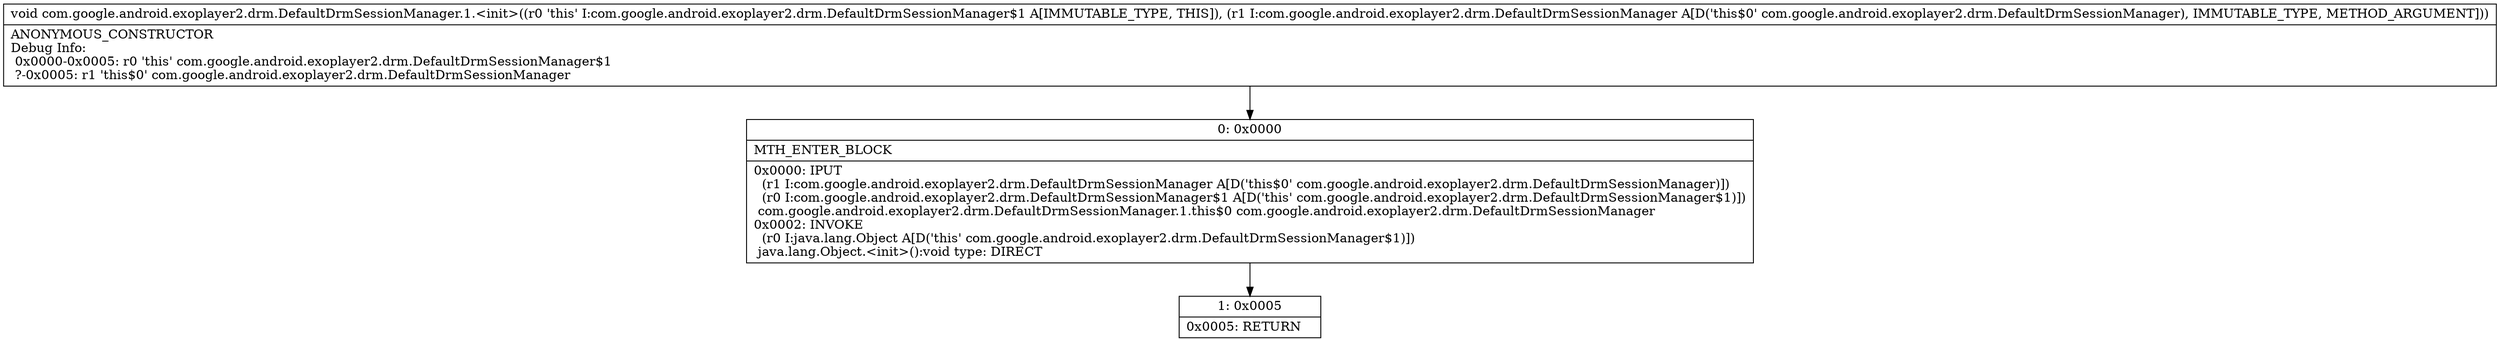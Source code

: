 digraph "CFG forcom.google.android.exoplayer2.drm.DefaultDrmSessionManager.1.\<init\>(Lcom\/google\/android\/exoplayer2\/drm\/DefaultDrmSessionManager;)V" {
Node_0 [shape=record,label="{0\:\ 0x0000|MTH_ENTER_BLOCK\l|0x0000: IPUT  \l  (r1 I:com.google.android.exoplayer2.drm.DefaultDrmSessionManager A[D('this$0' com.google.android.exoplayer2.drm.DefaultDrmSessionManager)])\l  (r0 I:com.google.android.exoplayer2.drm.DefaultDrmSessionManager$1 A[D('this' com.google.android.exoplayer2.drm.DefaultDrmSessionManager$1)])\l com.google.android.exoplayer2.drm.DefaultDrmSessionManager.1.this$0 com.google.android.exoplayer2.drm.DefaultDrmSessionManager \l0x0002: INVOKE  \l  (r0 I:java.lang.Object A[D('this' com.google.android.exoplayer2.drm.DefaultDrmSessionManager$1)])\l java.lang.Object.\<init\>():void type: DIRECT \l}"];
Node_1 [shape=record,label="{1\:\ 0x0005|0x0005: RETURN   \l}"];
MethodNode[shape=record,label="{void com.google.android.exoplayer2.drm.DefaultDrmSessionManager.1.\<init\>((r0 'this' I:com.google.android.exoplayer2.drm.DefaultDrmSessionManager$1 A[IMMUTABLE_TYPE, THIS]), (r1 I:com.google.android.exoplayer2.drm.DefaultDrmSessionManager A[D('this$0' com.google.android.exoplayer2.drm.DefaultDrmSessionManager), IMMUTABLE_TYPE, METHOD_ARGUMENT]))  | ANONYMOUS_CONSTRUCTOR\lDebug Info:\l  0x0000\-0x0005: r0 'this' com.google.android.exoplayer2.drm.DefaultDrmSessionManager$1\l  ?\-0x0005: r1 'this$0' com.google.android.exoplayer2.drm.DefaultDrmSessionManager\l}"];
MethodNode -> Node_0;
Node_0 -> Node_1;
}

